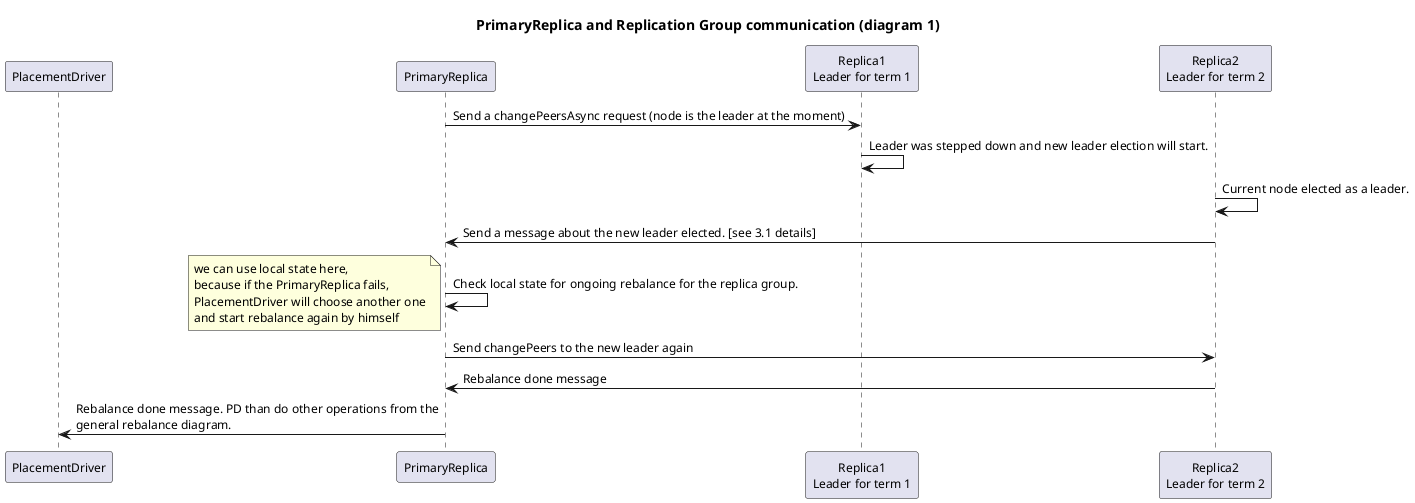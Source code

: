 @startuml primaryReplica
title PrimaryReplica and Replication Group communication (diagram 1)

skinparam maxMessageSize 400
skinparam defaultFontSize 12

participant PlacementDriver
participant PrimaryReplica

participant Replica1 [
Replica1
Leader for term 1
]

participant Replica2 [
Replica2
Leader for term 2
]

PrimaryReplica -> Replica1 : Send a changePeersAsync request (node is the leader at the moment)
Replica1 -> Replica1 : Leader was stepped down and new leader election will start.
Replica2 -> Replica2 : Current node elected as a leader.
Replica2 -> PrimaryReplica : Send a message about the new leader elected. [see 3.1 details]
PrimaryReplica -> PrimaryReplica : Check local state for ongoing rebalance for the replica group.
note left
we can use local state here,
because if the PrimaryReplica fails,
PlacementDriver will choose another one
and start rebalance again by himself
end note
PrimaryReplica -> Replica2 : Send changePeers to the new leader again
Replica2 -> PrimaryReplica : Rebalance done message
PrimaryReplica -> PlacementDriver : Rebalance done message. PD than do other operations from the general rebalance diagram.
@enduml
